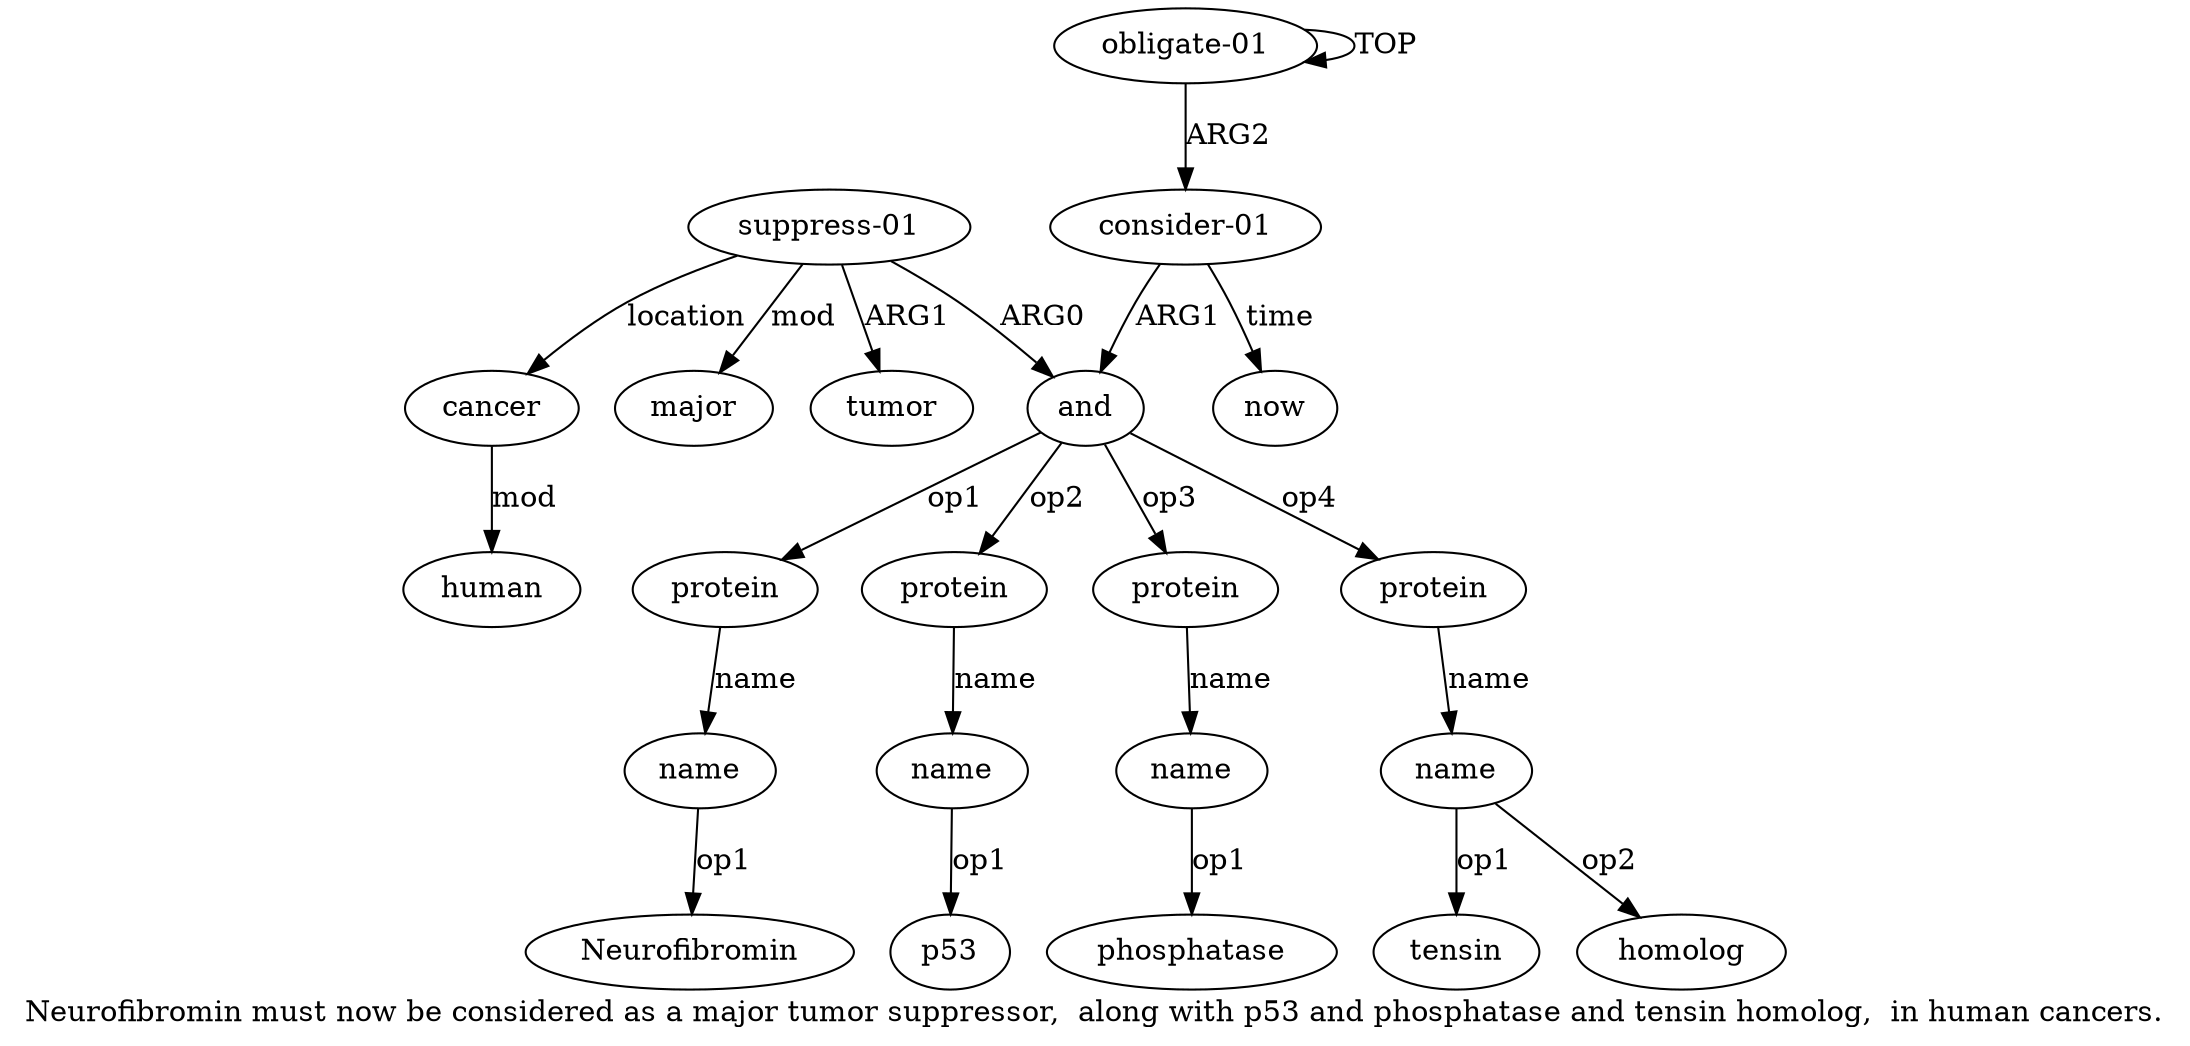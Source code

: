 digraph  {
	graph [label="Neurofibromin must now be considered as a major tumor suppressor,  along with p53 and phosphatase and tensin homolog,  in human \
cancers."];
	node [label="\N"];
	"a10 tensin"	 [color=black,
		gold_ind=-1,
		gold_label=tensin,
		label=tensin,
		test_ind=-1,
		test_label=tensin];
	"a10 homolog"	 [color=black,
		gold_ind=-1,
		gold_label=homolog,
		label=homolog,
		test_ind=-1,
		test_label=homolog];
	"a6 p53"	 [color=black,
		gold_ind=-1,
		gold_label=p53,
		label=p53,
		test_ind=-1,
		test_label=p53];
	"a4 Neurofibromin"	 [color=black,
		gold_ind=-1,
		gold_label=Neurofibromin,
		label=Neurofibromin,
		test_ind=-1,
		test_label=Neurofibromin];
	"a8 phosphatase"	 [color=black,
		gold_ind=-1,
		gold_label=phosphatase,
		label=phosphatase,
		test_ind=-1,
		test_label=phosphatase];
	a15	 [color=black,
		gold_ind=15,
		gold_label=human,
		label=human,
		test_ind=15,
		test_label=human];
	a14	 [color=black,
		gold_ind=14,
		gold_label=cancer,
		label=cancer,
		test_ind=14,
		test_label=cancer];
	a14 -> a15 [key=0,
	color=black,
	gold_label=mod,
	label=mod,
	test_label=mod];
a16 [color=black,
	gold_ind=16,
	gold_label=now,
	label=now,
	test_ind=16,
	test_label=now];
a11 [color=black,
	gold_ind=11,
	gold_label="suppress-01",
	label="suppress-01",
	test_ind=11,
	test_label="suppress-01"];
a11 -> a14 [key=0,
color=black,
gold_label=location,
label=location,
test_label=location];
a13 [color=black,
gold_ind=13,
gold_label=major,
label=major,
test_ind=13,
test_label=major];
a11 -> a13 [key=0,
color=black,
gold_label=mod,
label=mod,
test_label=mod];
a12 [color=black,
gold_ind=12,
gold_label=tumor,
label=tumor,
test_ind=12,
test_label=tumor];
a11 -> a12 [key=0,
color=black,
gold_label=ARG1,
label=ARG1,
test_label=ARG1];
a2 [color=black,
gold_ind=2,
gold_label=and,
label=and,
test_ind=2,
test_label=and];
a11 -> a2 [key=0,
color=black,
gold_label=ARG0,
label=ARG0,
test_label=ARG0];
a10 [color=black,
gold_ind=10,
gold_label=name,
label=name,
test_ind=10,
test_label=name];
a10 -> "a10 tensin" [key=0,
color=black,
gold_label=op1,
label=op1,
test_label=op1];
a10 -> "a10 homolog" [key=0,
color=black,
gold_label=op2,
label=op2,
test_label=op2];
a1 [color=black,
gold_ind=1,
gold_label="consider-01",
label="consider-01",
test_ind=1,
test_label="consider-01"];
a1 -> a16 [key=0,
color=black,
gold_label=time,
label=time,
test_label=time];
a1 -> a2 [key=0,
color=black,
gold_label=ARG1,
label=ARG1,
test_label=ARG1];
a0 [color=black,
gold_ind=0,
gold_label="obligate-01",
label="obligate-01",
test_ind=0,
test_label="obligate-01"];
a0 -> a1 [key=0,
color=black,
gold_label=ARG2,
label=ARG2,
test_label=ARG2];
a0 -> a0 [key=0,
color=black,
gold_label=TOP,
label=TOP,
test_label=TOP];
a3 [color=black,
gold_ind=3,
gold_label=protein,
label=protein,
test_ind=3,
test_label=protein];
a4 [color=black,
gold_ind=4,
gold_label=name,
label=name,
test_ind=4,
test_label=name];
a3 -> a4 [key=0,
color=black,
gold_label=name,
label=name,
test_label=name];
a2 -> a3 [key=0,
color=black,
gold_label=op1,
label=op1,
test_label=op1];
a5 [color=black,
gold_ind=5,
gold_label=protein,
label=protein,
test_ind=5,
test_label=protein];
a2 -> a5 [key=0,
color=black,
gold_label=op2,
label=op2,
test_label=op2];
a7 [color=black,
gold_ind=7,
gold_label=protein,
label=protein,
test_ind=7,
test_label=protein];
a2 -> a7 [key=0,
color=black,
gold_label=op3,
label=op3,
test_label=op3];
a9 [color=black,
gold_ind=9,
gold_label=protein,
label=protein,
test_ind=9,
test_label=protein];
a2 -> a9 [key=0,
color=black,
gold_label=op4,
label=op4,
test_label=op4];
a6 [color=black,
gold_ind=6,
gold_label=name,
label=name,
test_ind=6,
test_label=name];
a5 -> a6 [key=0,
color=black,
gold_label=name,
label=name,
test_label=name];
a4 -> "a4 Neurofibromin" [key=0,
color=black,
gold_label=op1,
label=op1,
test_label=op1];
a8 [color=black,
gold_ind=8,
gold_label=name,
label=name,
test_ind=8,
test_label=name];
a7 -> a8 [key=0,
color=black,
gold_label=name,
label=name,
test_label=name];
a6 -> "a6 p53" [key=0,
color=black,
gold_label=op1,
label=op1,
test_label=op1];
a9 -> a10 [key=0,
color=black,
gold_label=name,
label=name,
test_label=name];
a8 -> "a8 phosphatase" [key=0,
color=black,
gold_label=op1,
label=op1,
test_label=op1];
}
